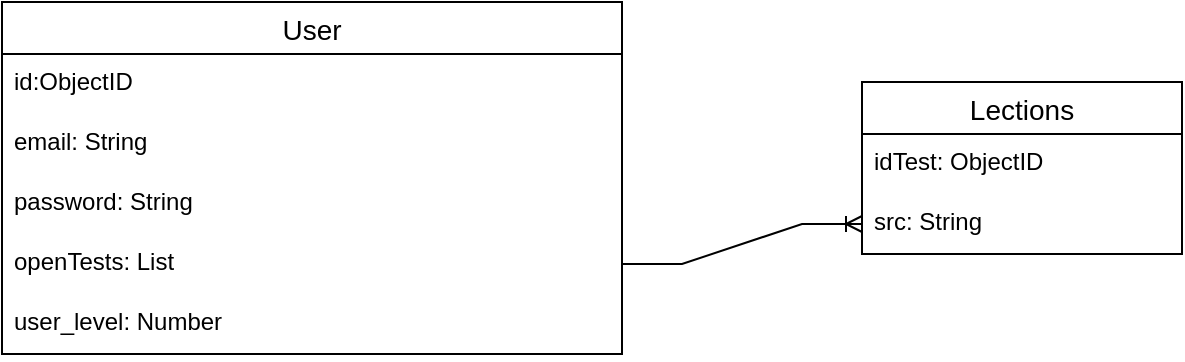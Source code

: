 <mxfile version="17.1.2" type="device"><diagram id="Uqcu4HZ134gGKjvoCqgB" name="Page-1"><mxGraphModel dx="1422" dy="772" grid="1" gridSize="10" guides="1" tooltips="1" connect="1" arrows="1" fold="1" page="1" pageScale="1" pageWidth="827" pageHeight="1169" math="0" shadow="0"><root><mxCell id="0"/><mxCell id="1" parent="0"/><mxCell id="qWosl8p2sGj8JKG_qhsG-1" value="User" style="swimlane;fontStyle=0;childLayout=stackLayout;horizontal=1;startSize=26;horizontalStack=0;resizeParent=1;resizeParentMax=0;resizeLast=0;collapsible=1;marginBottom=0;align=center;fontSize=14;" vertex="1" parent="1"><mxGeometry x="70" y="410" width="310" height="176" as="geometry"><mxRectangle x="334" y="280" width="60" height="26" as="alternateBounds"/></mxGeometry></mxCell><mxCell id="qWosl8p2sGj8JKG_qhsG-2" value="id:ObjectID" style="text;strokeColor=none;fillColor=none;spacingLeft=4;spacingRight=4;overflow=hidden;rotatable=0;points=[[0,0.5],[1,0.5]];portConstraint=eastwest;fontSize=12;" vertex="1" parent="qWosl8p2sGj8JKG_qhsG-1"><mxGeometry y="26" width="310" height="30" as="geometry"/></mxCell><mxCell id="qWosl8p2sGj8JKG_qhsG-3" value="email: String" style="text;strokeColor=none;fillColor=none;spacingLeft=4;spacingRight=4;overflow=hidden;rotatable=0;points=[[0,0.5],[1,0.5]];portConstraint=eastwest;fontSize=12;" vertex="1" parent="qWosl8p2sGj8JKG_qhsG-1"><mxGeometry y="56" width="310" height="30" as="geometry"/></mxCell><mxCell id="qWosl8p2sGj8JKG_qhsG-4" value="password: String&#xA;" style="text;strokeColor=none;fillColor=none;spacingLeft=4;spacingRight=4;overflow=hidden;rotatable=0;points=[[0,0.5],[1,0.5]];portConstraint=eastwest;fontSize=12;" vertex="1" parent="qWosl8p2sGj8JKG_qhsG-1"><mxGeometry y="86" width="310" height="30" as="geometry"/></mxCell><mxCell id="qWosl8p2sGj8JKG_qhsG-10" value="openTests: List&#xA;" style="text;strokeColor=none;fillColor=none;spacingLeft=4;spacingRight=4;overflow=hidden;rotatable=0;points=[[0,0.5],[1,0.5]];portConstraint=eastwest;fontSize=12;" vertex="1" parent="qWosl8p2sGj8JKG_qhsG-1"><mxGeometry y="116" width="310" height="30" as="geometry"/></mxCell><mxCell id="qWosl8p2sGj8JKG_qhsG-5" value="user_level: Number" style="text;strokeColor=none;fillColor=none;spacingLeft=4;spacingRight=4;overflow=hidden;rotatable=0;points=[[0,0.5],[1,0.5]];portConstraint=eastwest;fontSize=12;" vertex="1" parent="qWosl8p2sGj8JKG_qhsG-1"><mxGeometry y="146" width="310" height="30" as="geometry"/></mxCell><mxCell id="qWosl8p2sGj8JKG_qhsG-6" value="Lections" style="swimlane;fontStyle=0;childLayout=stackLayout;horizontal=1;startSize=26;horizontalStack=0;resizeParent=1;resizeParentMax=0;resizeLast=0;collapsible=1;marginBottom=0;align=center;fontSize=14;" vertex="1" parent="1"><mxGeometry x="500" y="450" width="160" height="86" as="geometry"/></mxCell><mxCell id="qWosl8p2sGj8JKG_qhsG-11" value="idTest: ObjectID" style="text;strokeColor=none;fillColor=none;spacingLeft=4;spacingRight=4;overflow=hidden;rotatable=0;points=[[0,0.5],[1,0.5]];portConstraint=eastwest;fontSize=12;" vertex="1" parent="qWosl8p2sGj8JKG_qhsG-6"><mxGeometry y="26" width="160" height="30" as="geometry"/></mxCell><mxCell id="qWosl8p2sGj8JKG_qhsG-7" value="src: String&#xA;" style="text;strokeColor=none;fillColor=none;spacingLeft=4;spacingRight=4;overflow=hidden;rotatable=0;points=[[0,0.5],[1,0.5]];portConstraint=eastwest;fontSize=12;" vertex="1" parent="qWosl8p2sGj8JKG_qhsG-6"><mxGeometry y="56" width="160" height="30" as="geometry"/></mxCell><mxCell id="qWosl8p2sGj8JKG_qhsG-8" value="" style="edgeStyle=entityRelationEdgeStyle;fontSize=12;html=1;endArrow=ERoneToMany;rounded=0;exitX=1;exitY=0.5;exitDx=0;exitDy=0;entryX=0;entryY=0.5;entryDx=0;entryDy=0;" edge="1" parent="1" source="qWosl8p2sGj8JKG_qhsG-10" target="qWosl8p2sGj8JKG_qhsG-7"><mxGeometry width="100" height="100" relative="1" as="geometry"><mxPoint x="350" y="860" as="sourcePoint"/><mxPoint x="496.96" y="503" as="targetPoint"/></mxGeometry></mxCell></root></mxGraphModel></diagram></mxfile>